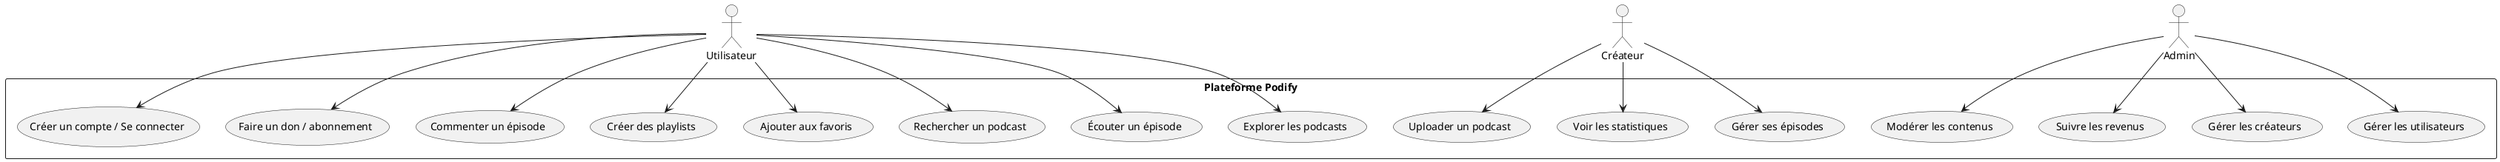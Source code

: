 @startuml
actor Utilisateur
actor Créateur
actor Admin

rectangle "Plateforme Podify" {
  Utilisateur --> (Explorer les podcasts)
  Utilisateur --> (Écouter un épisode)
  Utilisateur --> (Rechercher un podcast)
  Utilisateur --> (Ajouter aux favoris)
  Utilisateur --> (Créer des playlists)
  Utilisateur --> (Commenter un épisode)
  Utilisateur --> (Faire un don / abonnement)
  Utilisateur --> (Créer un compte / Se connecter)

  Créateur --> (Uploader un podcast)
  Créateur --> (Gérer ses épisodes)
  Créateur --> (Voir les statistiques)

  Admin --> (Modérer les contenus)
  Admin --> (Gérer les utilisateurs)
  Admin --> (Gérer les créateurs)
  Admin --> (Suivre les revenus)
}
@enduml
